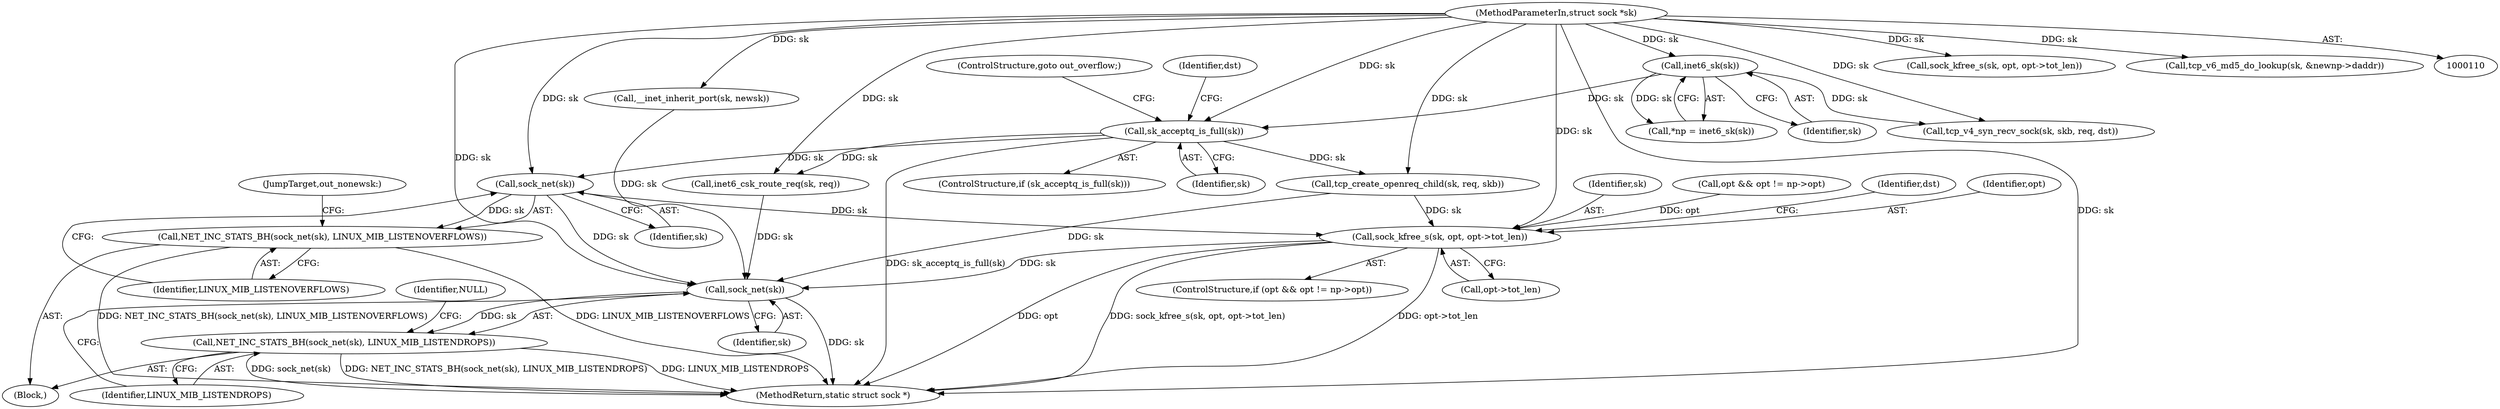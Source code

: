 digraph "0_linux_f6d8bd051c391c1c0458a30b2a7abcd939329259_33@pointer" {
"1000577" [label="(Call,sock_net(sk))"];
"1000266" [label="(Call,sk_acceptq_is_full(sk))"];
"1000121" [label="(Call,inet6_sk(sk))"];
"1000111" [label="(MethodParameterIn,struct sock *sk)"];
"1000576" [label="(Call,NET_INC_STATS_BH(sock_net(sk), LINUX_MIB_LISTENOVERFLOWS))"];
"1000589" [label="(Call,sock_kfree_s(sk, opt, opt->tot_len))"];
"1000599" [label="(Call,sock_net(sk))"];
"1000598" [label="(Call,NET_INC_STATS_BH(sock_net(sk), LINUX_MIB_LISTENDROPS))"];
"1000265" [label="(ControlStructure,if (sk_acceptq_is_full(sk)))"];
"1000580" [label="(JumpTarget,out_nonewsk:)"];
"1000596" [label="(Identifier,dst)"];
"1000592" [label="(Call,opt->tot_len)"];
"1000121" [label="(Call,inet6_sk(sk))"];
"1000591" [label="(Identifier,opt)"];
"1000577" [label="(Call,sock_net(sk))"];
"1000589" [label="(Call,sock_kfree_s(sk, opt, opt->tot_len))"];
"1000268" [label="(ControlStructure,goto out_overflow;)"];
"1000599" [label="(Call,sock_net(sk))"];
"1000122" [label="(Identifier,sk)"];
"1000119" [label="(Call,*np = inet6_sk(sk))"];
"1000576" [label="(Call,NET_INC_STATS_BH(sock_net(sk), LINUX_MIB_LISTENOVERFLOWS))"];
"1000139" [label="(Call,tcp_v4_syn_recv_sock(sk, skb, req, dst))"];
"1000266" [label="(Call,sk_acceptq_is_full(sk))"];
"1000578" [label="(Identifier,sk)"];
"1000275" [label="(Call,inet6_csk_route_req(sk, req))"];
"1000284" [label="(Call,tcp_create_openreq_child(sk, req, skb))"];
"1000579" [label="(Identifier,LINUX_MIB_LISTENOVERFLOWS)"];
"1000463" [label="(Call,sock_kfree_s(sk, opt, opt->tot_len))"];
"1000115" [label="(Block,)"];
"1000590" [label="(Identifier,sk)"];
"1000581" [label="(ControlStructure,if (opt && opt != np->opt))"];
"1000562" [label="(Call,__inet_inherit_port(sk, newsk))"];
"1000267" [label="(Identifier,sk)"];
"1000598" [label="(Call,NET_INC_STATS_BH(sock_net(sk), LINUX_MIB_LISTENDROPS))"];
"1000601" [label="(Identifier,LINUX_MIB_LISTENDROPS)"];
"1000271" [label="(Identifier,dst)"];
"1000111" [label="(MethodParameterIn,struct sock *sk)"];
"1000527" [label="(Call,tcp_v6_md5_do_lookup(sk, &newnp->daddr))"];
"1000604" [label="(MethodReturn,static struct sock *)"];
"1000603" [label="(Identifier,NULL)"];
"1000582" [label="(Call,opt && opt != np->opt)"];
"1000600" [label="(Identifier,sk)"];
"1000577" -> "1000576"  [label="AST: "];
"1000577" -> "1000578"  [label="CFG: "];
"1000578" -> "1000577"  [label="AST: "];
"1000579" -> "1000577"  [label="CFG: "];
"1000577" -> "1000576"  [label="DDG: sk"];
"1000266" -> "1000577"  [label="DDG: sk"];
"1000111" -> "1000577"  [label="DDG: sk"];
"1000577" -> "1000589"  [label="DDG: sk"];
"1000577" -> "1000599"  [label="DDG: sk"];
"1000266" -> "1000265"  [label="AST: "];
"1000266" -> "1000267"  [label="CFG: "];
"1000267" -> "1000266"  [label="AST: "];
"1000268" -> "1000266"  [label="CFG: "];
"1000271" -> "1000266"  [label="CFG: "];
"1000266" -> "1000604"  [label="DDG: sk_acceptq_is_full(sk)"];
"1000121" -> "1000266"  [label="DDG: sk"];
"1000111" -> "1000266"  [label="DDG: sk"];
"1000266" -> "1000275"  [label="DDG: sk"];
"1000266" -> "1000284"  [label="DDG: sk"];
"1000121" -> "1000119"  [label="AST: "];
"1000121" -> "1000122"  [label="CFG: "];
"1000122" -> "1000121"  [label="AST: "];
"1000119" -> "1000121"  [label="CFG: "];
"1000121" -> "1000119"  [label="DDG: sk"];
"1000111" -> "1000121"  [label="DDG: sk"];
"1000121" -> "1000139"  [label="DDG: sk"];
"1000111" -> "1000110"  [label="AST: "];
"1000111" -> "1000604"  [label="DDG: sk"];
"1000111" -> "1000139"  [label="DDG: sk"];
"1000111" -> "1000275"  [label="DDG: sk"];
"1000111" -> "1000284"  [label="DDG: sk"];
"1000111" -> "1000463"  [label="DDG: sk"];
"1000111" -> "1000527"  [label="DDG: sk"];
"1000111" -> "1000562"  [label="DDG: sk"];
"1000111" -> "1000589"  [label="DDG: sk"];
"1000111" -> "1000599"  [label="DDG: sk"];
"1000576" -> "1000115"  [label="AST: "];
"1000576" -> "1000579"  [label="CFG: "];
"1000579" -> "1000576"  [label="AST: "];
"1000580" -> "1000576"  [label="CFG: "];
"1000576" -> "1000604"  [label="DDG: LINUX_MIB_LISTENOVERFLOWS"];
"1000576" -> "1000604"  [label="DDG: NET_INC_STATS_BH(sock_net(sk), LINUX_MIB_LISTENOVERFLOWS)"];
"1000589" -> "1000581"  [label="AST: "];
"1000589" -> "1000592"  [label="CFG: "];
"1000590" -> "1000589"  [label="AST: "];
"1000591" -> "1000589"  [label="AST: "];
"1000592" -> "1000589"  [label="AST: "];
"1000596" -> "1000589"  [label="CFG: "];
"1000589" -> "1000604"  [label="DDG: sock_kfree_s(sk, opt, opt->tot_len)"];
"1000589" -> "1000604"  [label="DDG: opt->tot_len"];
"1000589" -> "1000604"  [label="DDG: opt"];
"1000284" -> "1000589"  [label="DDG: sk"];
"1000582" -> "1000589"  [label="DDG: opt"];
"1000589" -> "1000599"  [label="DDG: sk"];
"1000599" -> "1000598"  [label="AST: "];
"1000599" -> "1000600"  [label="CFG: "];
"1000600" -> "1000599"  [label="AST: "];
"1000601" -> "1000599"  [label="CFG: "];
"1000599" -> "1000604"  [label="DDG: sk"];
"1000599" -> "1000598"  [label="DDG: sk"];
"1000275" -> "1000599"  [label="DDG: sk"];
"1000284" -> "1000599"  [label="DDG: sk"];
"1000562" -> "1000599"  [label="DDG: sk"];
"1000598" -> "1000115"  [label="AST: "];
"1000598" -> "1000601"  [label="CFG: "];
"1000601" -> "1000598"  [label="AST: "];
"1000603" -> "1000598"  [label="CFG: "];
"1000598" -> "1000604"  [label="DDG: sock_net(sk)"];
"1000598" -> "1000604"  [label="DDG: NET_INC_STATS_BH(sock_net(sk), LINUX_MIB_LISTENDROPS)"];
"1000598" -> "1000604"  [label="DDG: LINUX_MIB_LISTENDROPS"];
}
